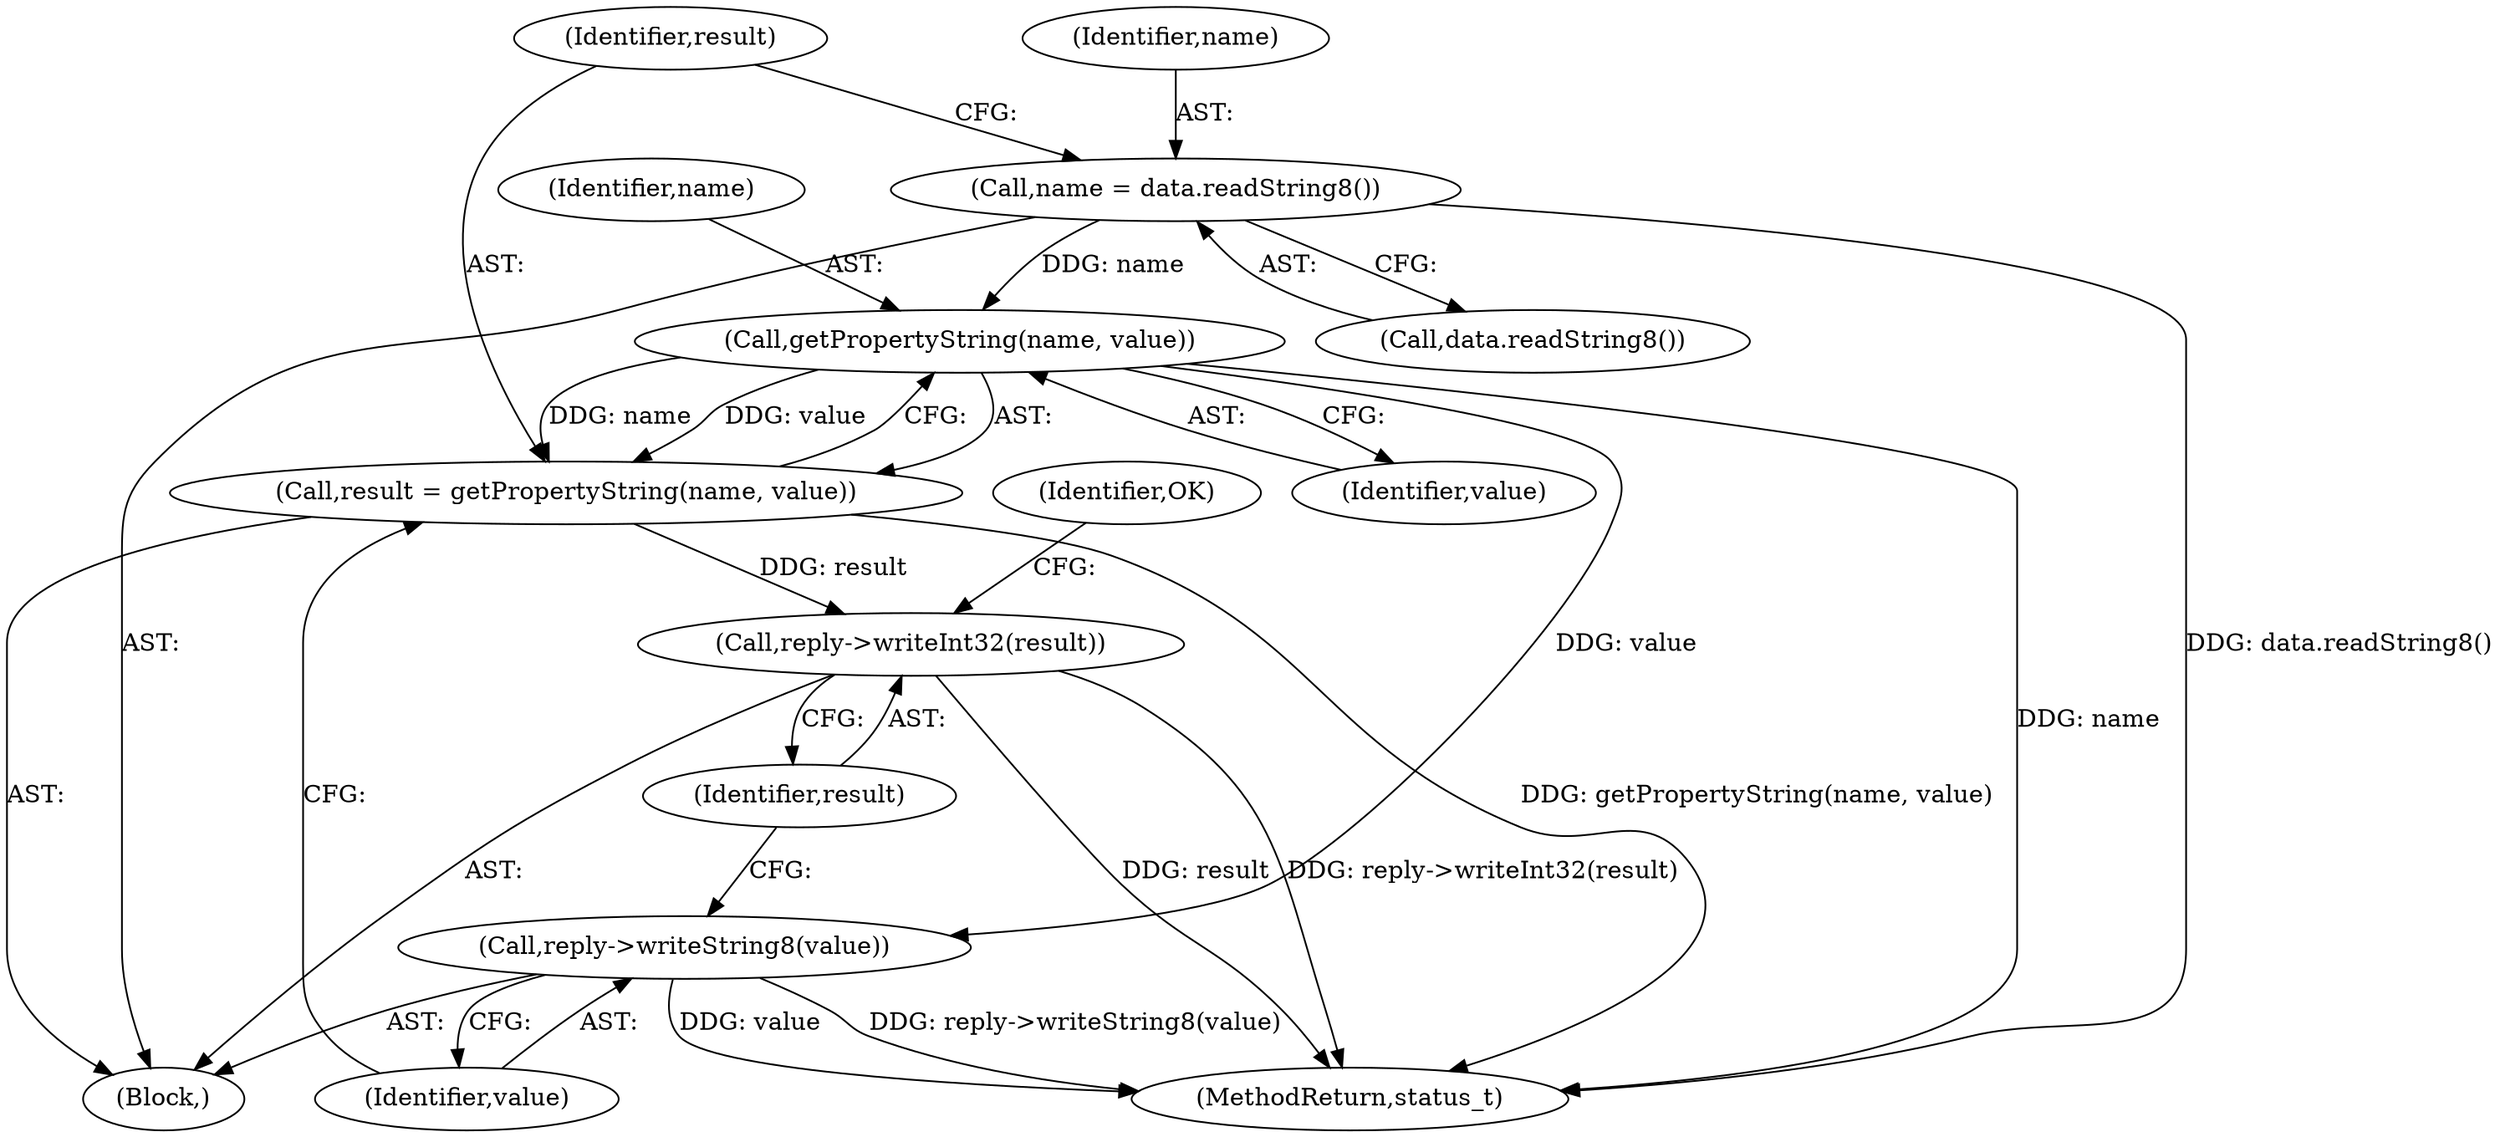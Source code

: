 digraph "0_Android_5a856f2092f7086aa0fea9ae06b9255befcdcd34@API" {
"1000565" [label="(Call,name = data.readString8())"];
"1000572" [label="(Call,getPropertyString(name, value))"];
"1000570" [label="(Call,result = getPropertyString(name, value))"];
"1000577" [label="(Call,reply->writeInt32(result))"];
"1000575" [label="(Call,reply->writeString8(value))"];
"1000573" [label="(Identifier,name)"];
"1000580" [label="(Identifier,OK)"];
"1000901" [label="(MethodReturn,status_t)"];
"1000574" [label="(Identifier,value)"];
"1000578" [label="(Identifier,result)"];
"1000571" [label="(Identifier,result)"];
"1000570" [label="(Call,result = getPropertyString(name, value))"];
"1000566" [label="(Identifier,name)"];
"1000575" [label="(Call,reply->writeString8(value))"];
"1000559" [label="(Block,)"];
"1000577" [label="(Call,reply->writeInt32(result))"];
"1000565" [label="(Call,name = data.readString8())"];
"1000567" [label="(Call,data.readString8())"];
"1000572" [label="(Call,getPropertyString(name, value))"];
"1000576" [label="(Identifier,value)"];
"1000565" -> "1000559"  [label="AST: "];
"1000565" -> "1000567"  [label="CFG: "];
"1000566" -> "1000565"  [label="AST: "];
"1000567" -> "1000565"  [label="AST: "];
"1000571" -> "1000565"  [label="CFG: "];
"1000565" -> "1000901"  [label="DDG: data.readString8()"];
"1000565" -> "1000572"  [label="DDG: name"];
"1000572" -> "1000570"  [label="AST: "];
"1000572" -> "1000574"  [label="CFG: "];
"1000573" -> "1000572"  [label="AST: "];
"1000574" -> "1000572"  [label="AST: "];
"1000570" -> "1000572"  [label="CFG: "];
"1000572" -> "1000901"  [label="DDG: name"];
"1000572" -> "1000570"  [label="DDG: name"];
"1000572" -> "1000570"  [label="DDG: value"];
"1000572" -> "1000575"  [label="DDG: value"];
"1000570" -> "1000559"  [label="AST: "];
"1000571" -> "1000570"  [label="AST: "];
"1000576" -> "1000570"  [label="CFG: "];
"1000570" -> "1000901"  [label="DDG: getPropertyString(name, value)"];
"1000570" -> "1000577"  [label="DDG: result"];
"1000577" -> "1000559"  [label="AST: "];
"1000577" -> "1000578"  [label="CFG: "];
"1000578" -> "1000577"  [label="AST: "];
"1000580" -> "1000577"  [label="CFG: "];
"1000577" -> "1000901"  [label="DDG: reply->writeInt32(result)"];
"1000577" -> "1000901"  [label="DDG: result"];
"1000575" -> "1000559"  [label="AST: "];
"1000575" -> "1000576"  [label="CFG: "];
"1000576" -> "1000575"  [label="AST: "];
"1000578" -> "1000575"  [label="CFG: "];
"1000575" -> "1000901"  [label="DDG: reply->writeString8(value)"];
"1000575" -> "1000901"  [label="DDG: value"];
}
